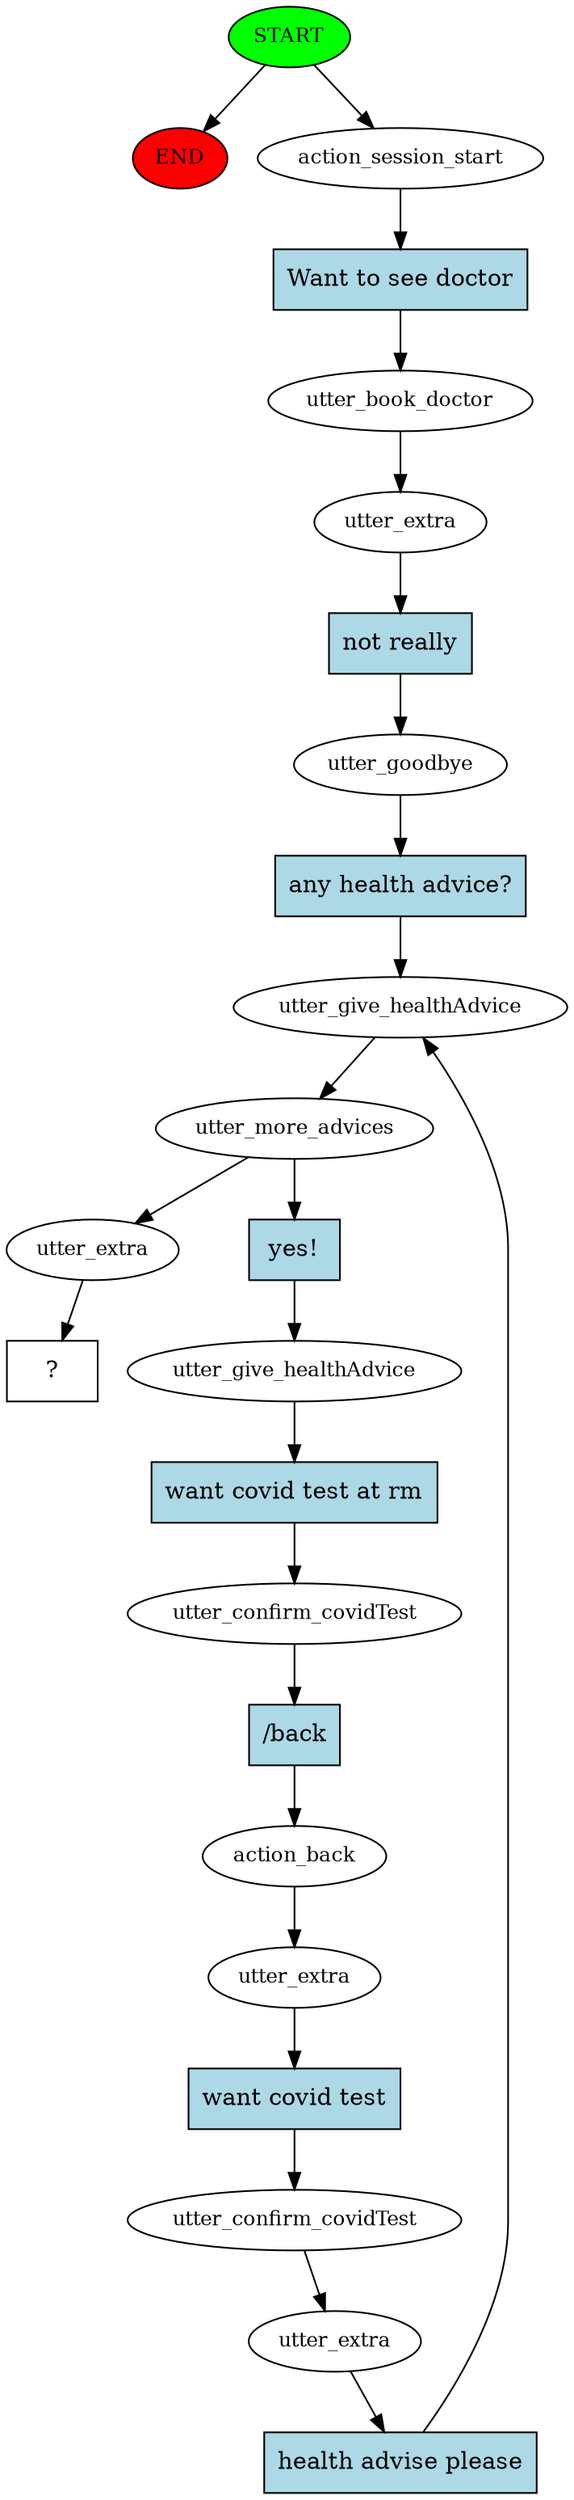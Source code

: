 digraph  {
0 [class="start active", fillcolor=green, fontsize=12, label=START, style=filled];
"-1" [class=end, fillcolor=red, fontsize=12, label=END, style=filled];
1 [class=active, fontsize=12, label=action_session_start];
2 [class=active, fontsize=12, label=utter_book_doctor];
3 [class=active, fontsize=12, label=utter_extra];
4 [class=active, fontsize=12, label=utter_goodbye];
5 [class=active, fontsize=12, label=utter_give_healthAdvice];
6 [class=active, fontsize=12, label=utter_more_advices];
7 [class=active, fontsize=12, label=utter_give_healthAdvice];
8 [class=active, fontsize=12, label=utter_confirm_covidTest];
9 [class=active, fontsize=12, label=action_back];
10 [class=active, fontsize=12, label=utter_extra];
11 [class=active, fontsize=12, label=utter_confirm_covidTest];
12 [class=active, fontsize=12, label=utter_extra];
15 [class=active, fontsize=12, label=utter_extra];
16 [class="intent dashed active", label="  ?  ", shape=rect];
17 [class="intent active", fillcolor=lightblue, label="Want to see doctor", shape=rect, style=filled];
18 [class="intent active", fillcolor=lightblue, label="not really", shape=rect, style=filled];
19 [class="intent active", fillcolor=lightblue, label="any health advice?", shape=rect, style=filled];
20 [class="intent active", fillcolor=lightblue, label="yes!", shape=rect, style=filled];
21 [class="intent active", fillcolor=lightblue, label="want covid test at rm", shape=rect, style=filled];
22 [class="intent active", fillcolor=lightblue, label="/back", shape=rect, style=filled];
23 [class="intent active", fillcolor=lightblue, label="want covid test", shape=rect, style=filled];
24 [class="intent active", fillcolor=lightblue, label="health advise please", shape=rect, style=filled];
0 -> "-1"  [class="", key=NONE, label=""];
0 -> 1  [class=active, key=NONE, label=""];
1 -> 17  [class=active, key=0];
2 -> 3  [class=active, key=NONE, label=""];
3 -> 18  [class=active, key=0];
4 -> 19  [class=active, key=0];
5 -> 6  [class=active, key=NONE, label=""];
6 -> 15  [class=active, key=NONE, label=""];
6 -> 20  [class=active, key=0];
7 -> 21  [class=active, key=0];
8 -> 22  [class=active, key=0];
9 -> 10  [class=active, key=NONE, label=""];
10 -> 23  [class=active, key=0];
11 -> 12  [class=active, key=NONE, label=""];
12 -> 24  [class=active, key=0];
15 -> 16  [class=active, key=NONE, label=""];
17 -> 2  [class=active, key=0];
18 -> 4  [class=active, key=0];
19 -> 5  [class=active, key=0];
20 -> 7  [class=active, key=0];
21 -> 8  [class=active, key=0];
22 -> 9  [class=active, key=0];
23 -> 11  [class=active, key=0];
24 -> 5  [class=active, key=0];
}
